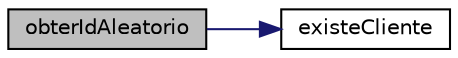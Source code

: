 digraph "obterIdAleatorio"
{
 // LATEX_PDF_SIZE
  edge [fontname="Helvetica",fontsize="10",labelfontname="Helvetica",labelfontsize="10"];
  node [fontname="Helvetica",fontsize="10",shape=record];
  rankdir="LR";
  Node1 [label="obterIdAleatorio",height=0.2,width=0.4,color="black", fillcolor="grey75", style="filled", fontcolor="black",tooltip="Obter um id aleatorio."];
  Node1 -> Node2 [color="midnightblue",fontsize="10",style="solid",fontname="Helvetica"];
  Node2 [label="existeCliente",height=0.2,width=0.4,color="black", fillcolor="white", style="filled",URL="$Cliente_8c.html#adc97a8443ceb4650d6ea6940e1198b06",tooltip="função que verifica se existe cliente"];
}
